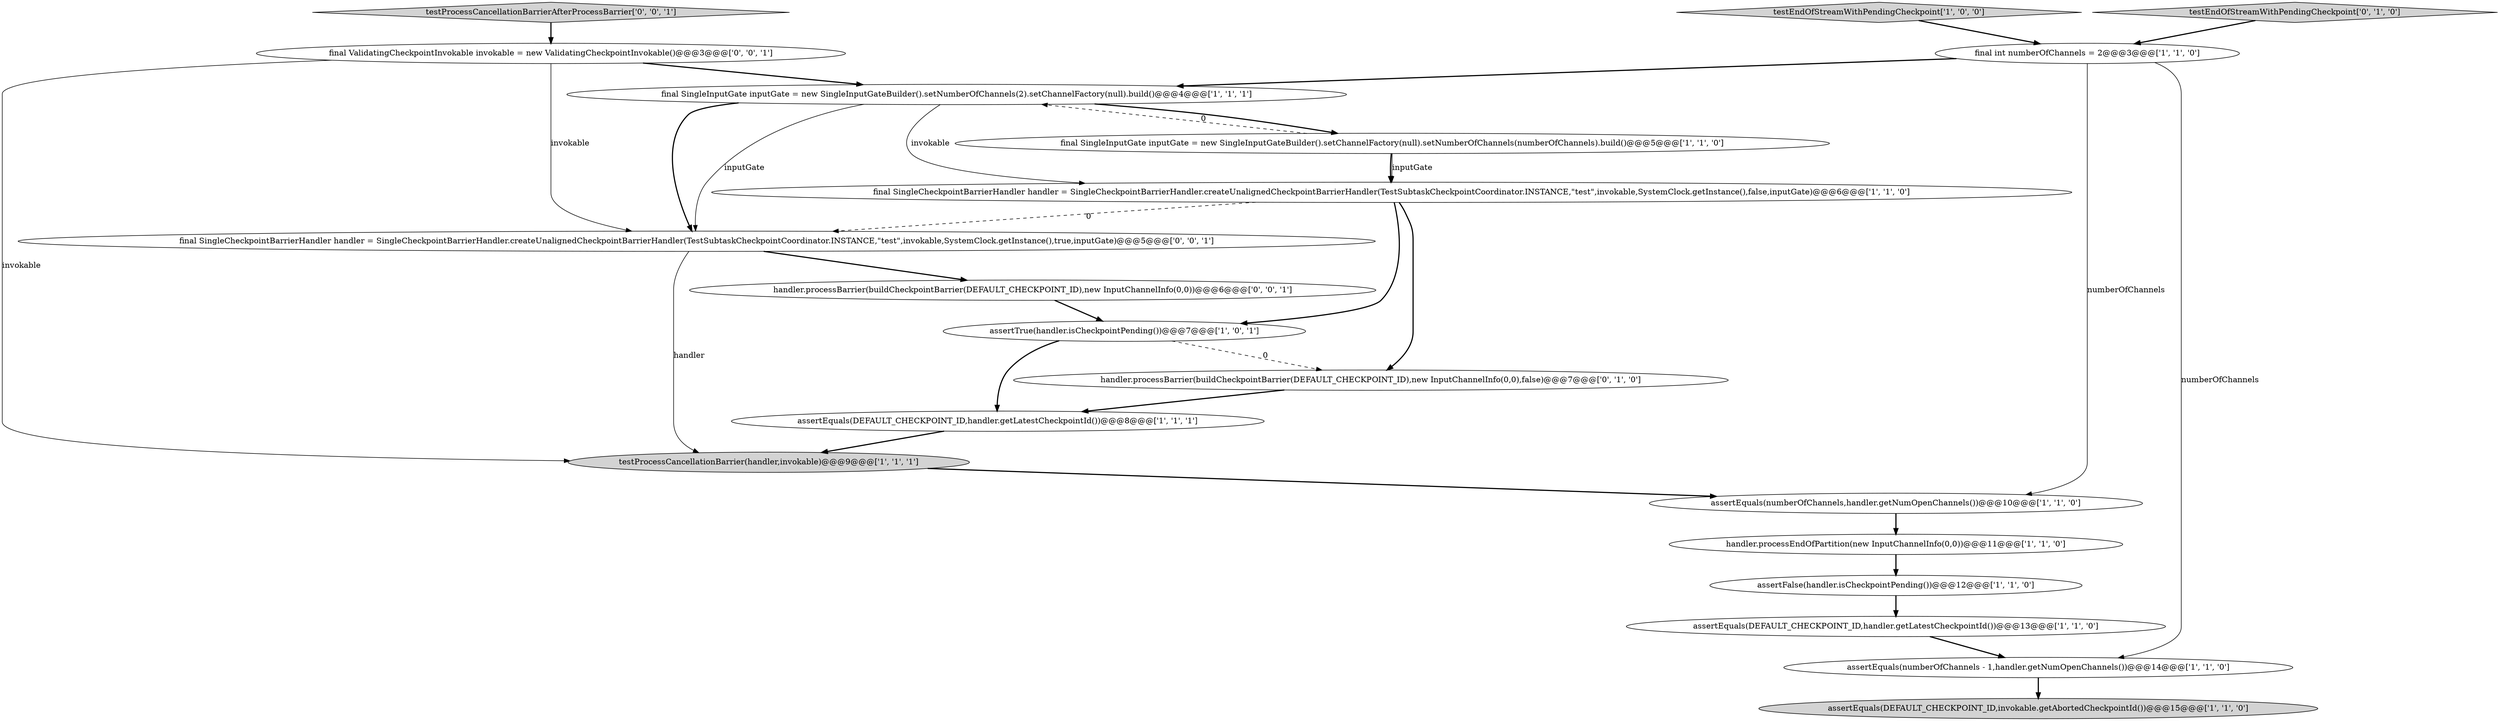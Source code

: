 digraph {
10 [style = filled, label = "assertEquals(numberOfChannels - 1,handler.getNumOpenChannels())@@@14@@@['1', '1', '0']", fillcolor = white, shape = ellipse image = "AAA0AAABBB1BBB"];
11 [style = filled, label = "final SingleInputGate inputGate = new SingleInputGateBuilder().setNumberOfChannels(2).setChannelFactory(null).build()@@@4@@@['1', '1', '1']", fillcolor = white, shape = ellipse image = "AAA0AAABBB1BBB"];
16 [style = filled, label = "testProcessCancellationBarrierAfterProcessBarrier['0', '0', '1']", fillcolor = lightgray, shape = diamond image = "AAA0AAABBB3BBB"];
3 [style = filled, label = "assertFalse(handler.isCheckpointPending())@@@12@@@['1', '1', '0']", fillcolor = white, shape = ellipse image = "AAA0AAABBB1BBB"];
12 [style = filled, label = "final int numberOfChannels = 2@@@3@@@['1', '1', '0']", fillcolor = white, shape = ellipse image = "AAA0AAABBB1BBB"];
5 [style = filled, label = "assertEquals(DEFAULT_CHECKPOINT_ID,invokable.getAbortedCheckpointId())@@@15@@@['1', '1', '0']", fillcolor = lightgray, shape = ellipse image = "AAA0AAABBB1BBB"];
14 [style = filled, label = "testEndOfStreamWithPendingCheckpoint['0', '1', '0']", fillcolor = lightgray, shape = diamond image = "AAA0AAABBB2BBB"];
13 [style = filled, label = "assertEquals(numberOfChannels,handler.getNumOpenChannels())@@@10@@@['1', '1', '0']", fillcolor = white, shape = ellipse image = "AAA0AAABBB1BBB"];
2 [style = filled, label = "assertTrue(handler.isCheckpointPending())@@@7@@@['1', '0', '1']", fillcolor = white, shape = ellipse image = "AAA0AAABBB1BBB"];
17 [style = filled, label = "final SingleCheckpointBarrierHandler handler = SingleCheckpointBarrierHandler.createUnalignedCheckpointBarrierHandler(TestSubtaskCheckpointCoordinator.INSTANCE,\"test\",invokable,SystemClock.getInstance(),true,inputGate)@@@5@@@['0', '0', '1']", fillcolor = white, shape = ellipse image = "AAA0AAABBB3BBB"];
19 [style = filled, label = "handler.processBarrier(buildCheckpointBarrier(DEFAULT_CHECKPOINT_ID),new InputChannelInfo(0,0))@@@6@@@['0', '0', '1']", fillcolor = white, shape = ellipse image = "AAA0AAABBB3BBB"];
18 [style = filled, label = "final ValidatingCheckpointInvokable invokable = new ValidatingCheckpointInvokable()@@@3@@@['0', '0', '1']", fillcolor = white, shape = ellipse image = "AAA0AAABBB3BBB"];
4 [style = filled, label = "assertEquals(DEFAULT_CHECKPOINT_ID,handler.getLatestCheckpointId())@@@13@@@['1', '1', '0']", fillcolor = white, shape = ellipse image = "AAA0AAABBB1BBB"];
1 [style = filled, label = "testEndOfStreamWithPendingCheckpoint['1', '0', '0']", fillcolor = lightgray, shape = diamond image = "AAA0AAABBB1BBB"];
0 [style = filled, label = "assertEquals(DEFAULT_CHECKPOINT_ID,handler.getLatestCheckpointId())@@@8@@@['1', '1', '1']", fillcolor = white, shape = ellipse image = "AAA0AAABBB1BBB"];
8 [style = filled, label = "final SingleInputGate inputGate = new SingleInputGateBuilder().setChannelFactory(null).setNumberOfChannels(numberOfChannels).build()@@@5@@@['1', '1', '0']", fillcolor = white, shape = ellipse image = "AAA0AAABBB1BBB"];
9 [style = filled, label = "final SingleCheckpointBarrierHandler handler = SingleCheckpointBarrierHandler.createUnalignedCheckpointBarrierHandler(TestSubtaskCheckpointCoordinator.INSTANCE,\"test\",invokable,SystemClock.getInstance(),false,inputGate)@@@6@@@['1', '1', '0']", fillcolor = white, shape = ellipse image = "AAA0AAABBB1BBB"];
6 [style = filled, label = "handler.processEndOfPartition(new InputChannelInfo(0,0))@@@11@@@['1', '1', '0']", fillcolor = white, shape = ellipse image = "AAA0AAABBB1BBB"];
7 [style = filled, label = "testProcessCancellationBarrier(handler,invokable)@@@9@@@['1', '1', '1']", fillcolor = lightgray, shape = ellipse image = "AAA0AAABBB1BBB"];
15 [style = filled, label = "handler.processBarrier(buildCheckpointBarrier(DEFAULT_CHECKPOINT_ID),new InputChannelInfo(0,0),false)@@@7@@@['0', '1', '0']", fillcolor = white, shape = ellipse image = "AAA1AAABBB2BBB"];
8->9 [style = solid, label="inputGate"];
18->7 [style = solid, label="invokable"];
8->11 [style = dashed, label="0"];
8->9 [style = bold, label=""];
0->7 [style = bold, label=""];
16->18 [style = bold, label=""];
1->12 [style = bold, label=""];
17->19 [style = bold, label=""];
13->6 [style = bold, label=""];
9->2 [style = bold, label=""];
9->15 [style = bold, label=""];
9->17 [style = dashed, label="0"];
14->12 [style = bold, label=""];
2->15 [style = dashed, label="0"];
11->17 [style = bold, label=""];
18->17 [style = solid, label="invokable"];
7->13 [style = bold, label=""];
15->0 [style = bold, label=""];
12->10 [style = solid, label="numberOfChannels"];
11->8 [style = bold, label=""];
11->17 [style = solid, label="inputGate"];
6->3 [style = bold, label=""];
12->13 [style = solid, label="numberOfChannels"];
4->10 [style = bold, label=""];
12->11 [style = bold, label=""];
2->0 [style = bold, label=""];
17->7 [style = solid, label="handler"];
19->2 [style = bold, label=""];
11->9 [style = solid, label="invokable"];
3->4 [style = bold, label=""];
18->11 [style = bold, label=""];
10->5 [style = bold, label=""];
}
